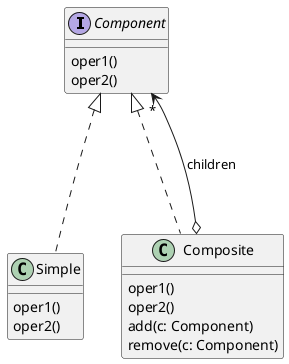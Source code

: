 @startuml
'https://plantuml.com/class-diagram
skinparam classAttributeIconSize 0

interface Component {
    oper1()
    oper2()
}

class Simple {
    oper1()
    oper2()
}

class Composite {

    oper1()
    oper2()
    add(c: Component)
    remove(c: Component)
}

Component <|... Simple
Component <|... Composite

Composite o---> "*" Component: children
@enduml
